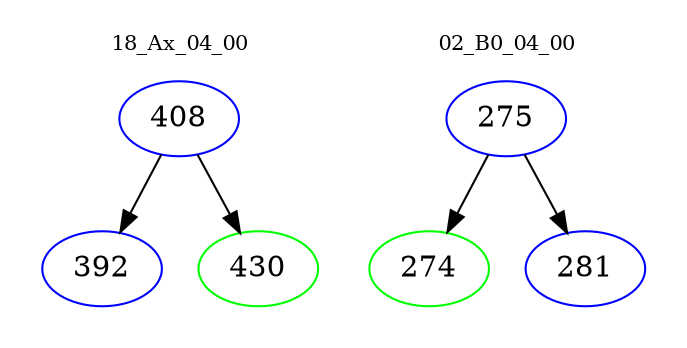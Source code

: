 digraph{
subgraph cluster_0 {
color = white
label = "18_Ax_04_00";
fontsize=10;
T0_408 [label="408", color="blue"]
T0_408 -> T0_392 [color="black"]
T0_392 [label="392", color="blue"]
T0_408 -> T0_430 [color="black"]
T0_430 [label="430", color="green"]
}
subgraph cluster_1 {
color = white
label = "02_B0_04_00";
fontsize=10;
T1_275 [label="275", color="blue"]
T1_275 -> T1_274 [color="black"]
T1_274 [label="274", color="green"]
T1_275 -> T1_281 [color="black"]
T1_281 [label="281", color="blue"]
}
}
